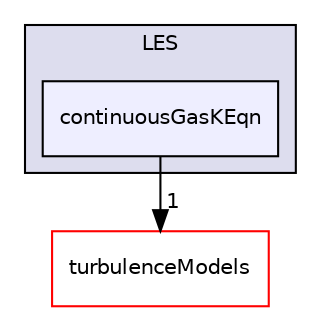 digraph "src/TurbulenceModels/phaseCompressible/LES/continuousGasKEqn" {
  bgcolor=transparent;
  compound=true
  node [ fontsize="10", fontname="Helvetica"];
  edge [ labelfontsize="10", labelfontname="Helvetica"];
  subgraph clusterdir_488cfc10b068d61dafd70f33fb089535 {
    graph [ bgcolor="#ddddee", pencolor="black", label="LES" fontname="Helvetica", fontsize="10", URL="dir_488cfc10b068d61dafd70f33fb089535.html"]
  dir_60c3b15ed8e3743a17d64f1ff0f63438 [shape=box, label="continuousGasKEqn", style="filled", fillcolor="#eeeeff", pencolor="black", URL="dir_60c3b15ed8e3743a17d64f1ff0f63438.html"];
  }
  dir_a3dc37bcacf99bb6122ed819dac99f09 [shape=box label="turbulenceModels" color="red" URL="dir_a3dc37bcacf99bb6122ed819dac99f09.html"];
  dir_60c3b15ed8e3743a17d64f1ff0f63438->dir_a3dc37bcacf99bb6122ed819dac99f09 [headlabel="1", labeldistance=1.5 headhref="dir_003088_003054.html"];
}
